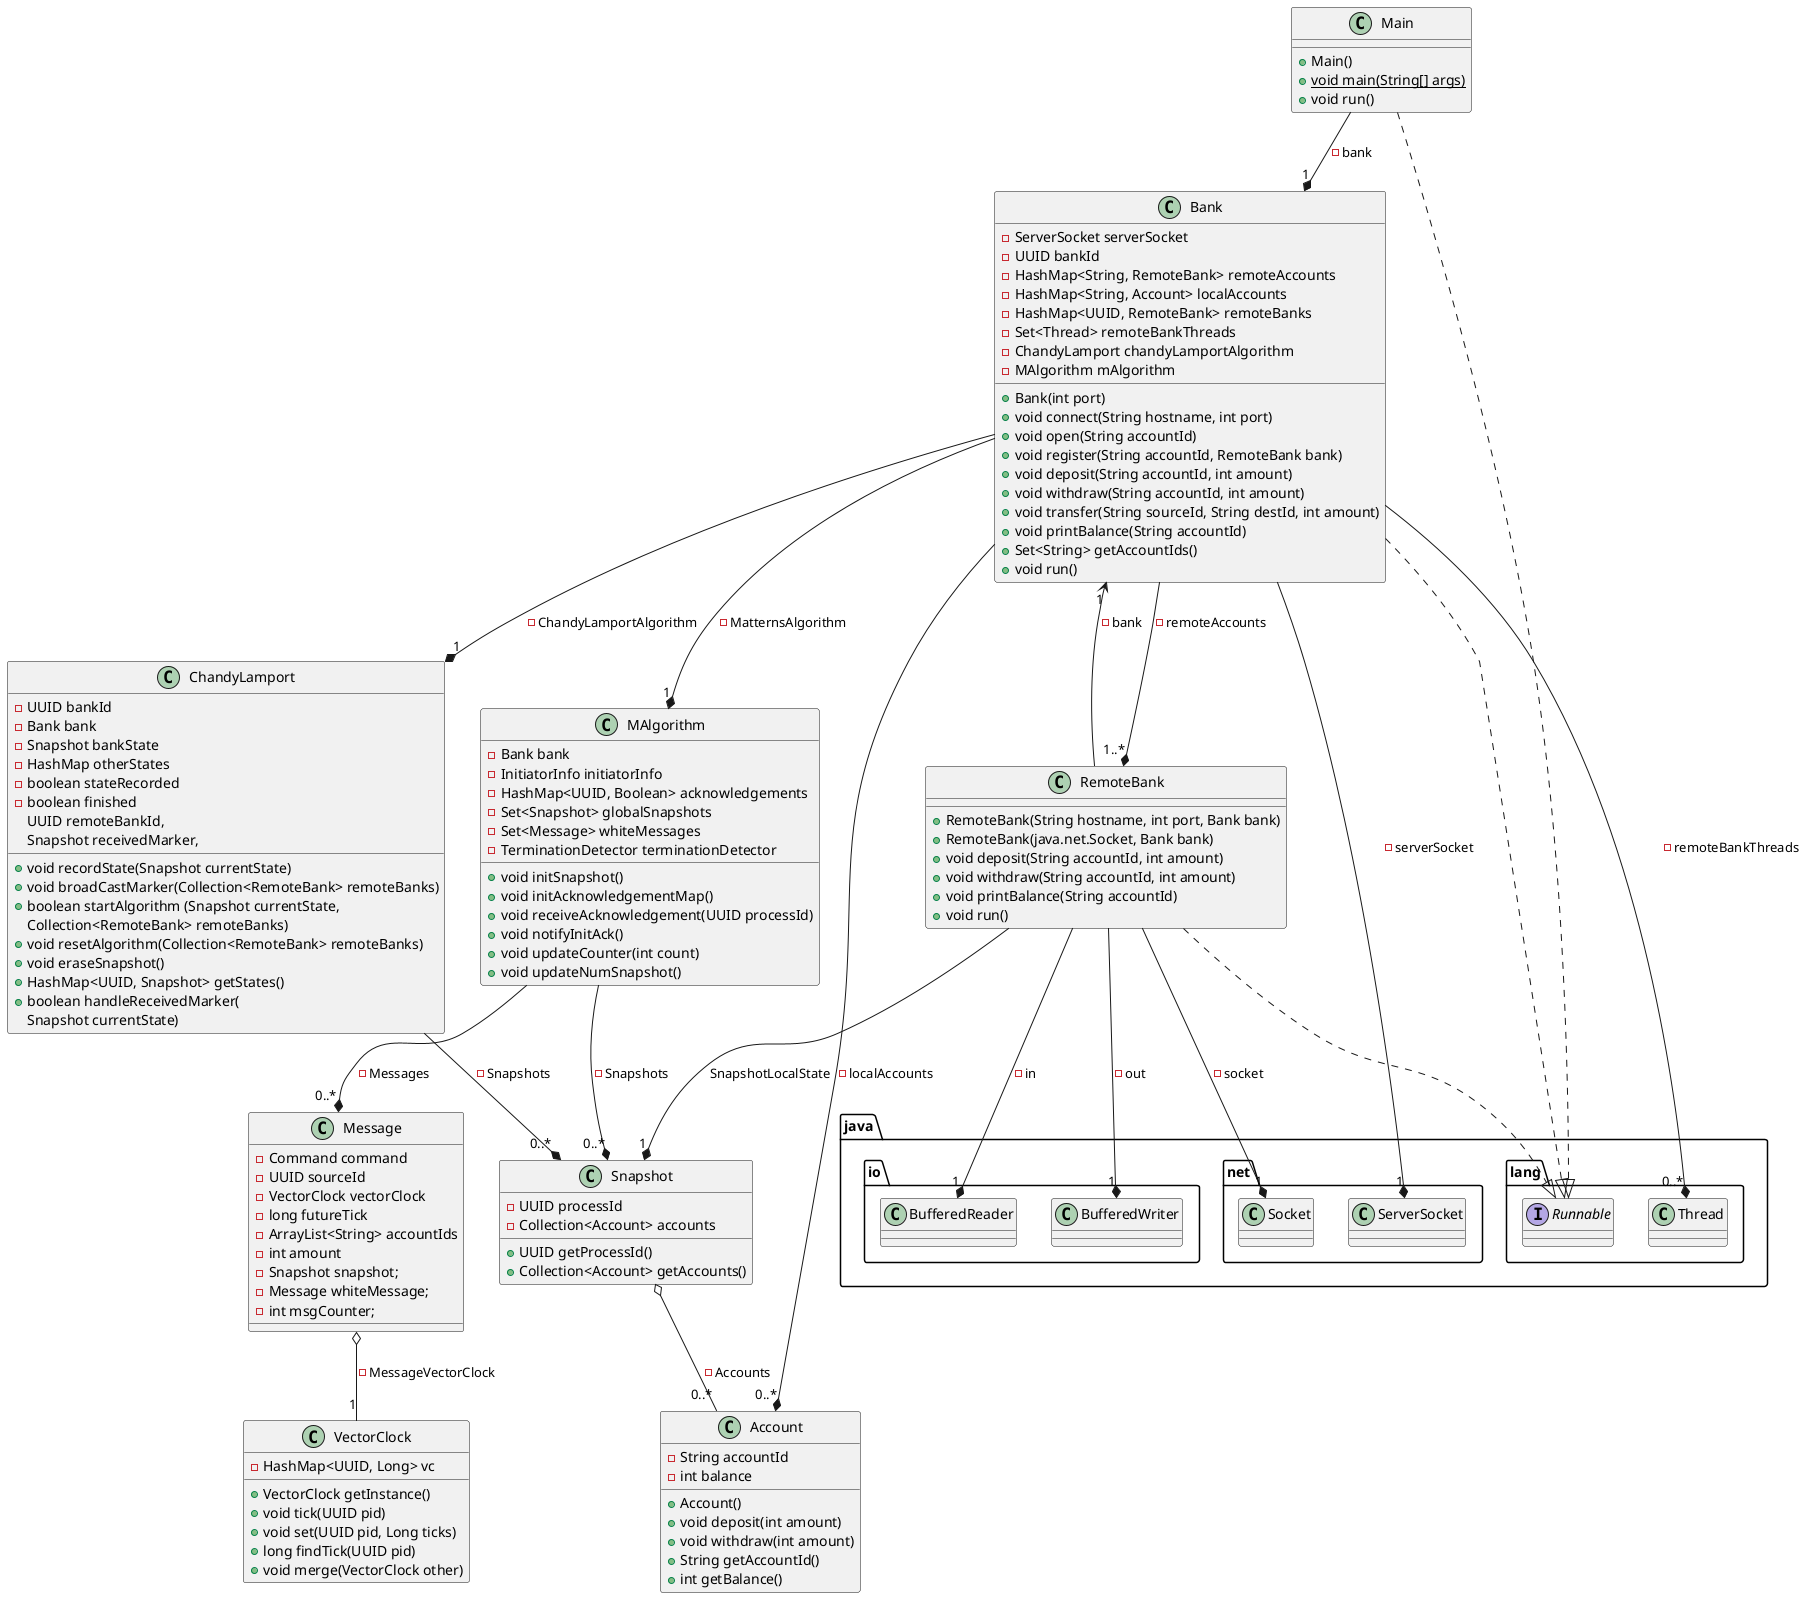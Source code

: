 @startuml P2P Bank
class Main {
    + Main()
    + {static} void main(String[] args)
    + void run()
}

class Bank {
    - ServerSocket serverSocket
    - UUID bankId
    - HashMap<String, RemoteBank> remoteAccounts
    - HashMap<String, Account> localAccounts
    - HashMap<UUID, RemoteBank> remoteBanks
    - Set<Thread> remoteBankThreads
    - ChandyLamport chandyLamportAlgorithm
    - MAlgorithm mAlgorithm
    + Bank(int port)
    + void connect(String hostname, int port)
    + void open(String accountId)
    + void register(String accountId, RemoteBank bank)
    + void deposit(String accountId, int amount)
    + void withdraw(String accountId, int amount)
    + void transfer(String sourceId, String destId, int amount)
    + void printBalance(String accountId)
    + Set<String> getAccountIds()
    + void run()
}

class RemoteBank {
    + RemoteBank(String hostname, int port, Bank bank)
    + RemoteBank(java.net.Socket, Bank bank)
    + void deposit(String accountId, int amount)
    + void withdraw(String accountId, int amount)
    + void printBalance(String accountId)
    + void run()
}

class Account {
    - String accountId
    - int balance
    + Account()
    + void deposit(int amount)
    + void withdraw(int amount)
    + String getAccountId()
    + int getBalance()
}

class Snapshot {
    - UUID processId
    - Collection<Account> accounts
    + UUID getProcessId()
    + Collection<Account> getAccounts()
}

class ChandyLamport {
    - UUID bankId
    - Bank bank
    - Snapshot bankState
    - HashMap otherStates
    - boolean stateRecorded
    - boolean finished
    + void recordState(Snapshot currentState)
    + void broadCastMarker(Collection<RemoteBank> remoteBanks)
    + boolean startAlgorithm (Snapshot currentState,
        Collection<RemoteBank> remoteBanks)
    + void resetAlgorithm(Collection<RemoteBank> remoteBanks)
    + void eraseSnapshot()
    + HashMap<UUID, Snapshot> getStates()
    + boolean handleReceivedMarker(
            UUID remoteBankId,
            Snapshot receivedMarker,
            Snapshot currentState)
}

class MAlgorithm {
    - Bank bank
    - InitiatorInfo initiatorInfo
    - HashMap<UUID, Boolean> acknowledgements
    - Set<Snapshot> globalSnapshots
    - Set<Message> whiteMessages
    - TerminationDetector terminationDetector
    + void initSnapshot()
    + void initAcknowledgementMap()
    + void receiveAcknowledgement(UUID processId)
    + void notifyInitAck()
    + void updateCounter(int count)
    + void updateNumSnapshot()
}

class Message {
    - Command command
    - UUID sourceId
    - VectorClock vectorClock
    - long futureTick
    - ArrayList<String> accountIds
    - int amount
    - Snapshot snapshot;
    - Message whiteMessage;
    - int msgCounter;
}

class VectorClock {
    - HashMap<UUID, Long> vc
    + VectorClock getInstance()
    + void tick(UUID pid)
    + void set(UUID pid, Long ticks)
    + long findTick(UUID pid)
    + void merge(VectorClock other)
}

interface java.lang.Runnable

Main --* "1" Bank : - bank
Main ..|> java.lang.Runnable

Bank --* "1" java.net.ServerSocket : - serverSocket
Bank --* "0..*" Account : - localAccounts
Bank --* "0..*" java.lang.Thread : - remoteBankThreads
Bank --* "1..*" RemoteBank : - remoteAccounts
Bank ..|> java.lang.Runnable

Bank --* "1" ChandyLamport : - ChandyLamportAlgorithm
Bank --* "1" MAlgorithm : - MatternsAlgorithm

RemoteBank --* "1" java.net.Socket : - socket
RemoteBank --> "1" Bank : - bank
RemoteBank --* "1" java.io.BufferedReader : - in
RemoteBank --* "1" java.io.BufferedWriter : - out
RemoteBank ..|> java.lang.Runnable
RemoteBank --* "1" Snapshot : SnapshotLocalState

ChandyLamport --* "0..*" Snapshot : - Snapshots
MAlgorithm --* "0..*" Snapshot : - Snapshots
MAlgorithm --* "0..*" Message : - Messages

Snapshot o-- "0..*" Account : - Accounts

Message o-- "1" VectorClock : - MessageVectorClock

@enduml
